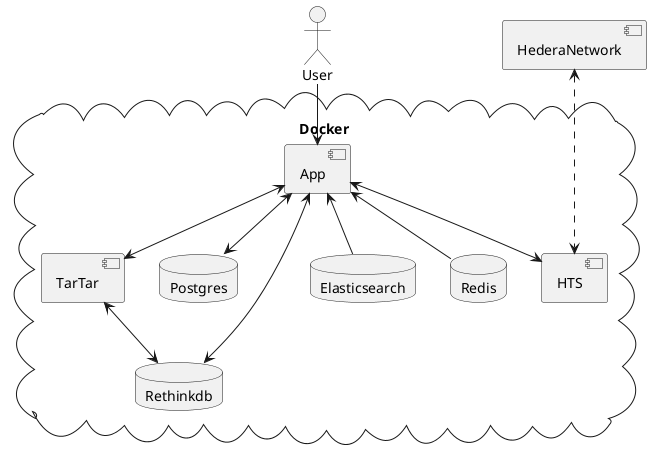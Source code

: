 @startuml Hearo components

skinparam monochrome true
skinparam backgroundColor transparent
skinparam classBackgroundColor transparent
skinparam style strictuml

actor User

cloud "Docker" {
  [App]
  [HTS]
  [TarTar]
  database Postgres
  database Rethinkdb
  database Elasticsearch
  database Redis
}
[HederaNetwork]

User --> App
App <--> HTS
HederaNetwork <...> HTS
App <--> TarTar
App <--> Postgres
App <--> Rethinkdb
App <-- Elasticsearch
App <-- Redis
TarTar <--> Rethinkdb


@enduml
